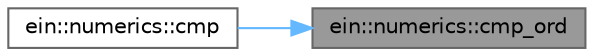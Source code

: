 digraph "ein::numerics::cmp_ord"
{
 // LATEX_PDF_SIZE
  bgcolor="transparent";
  edge [fontname=Helvetica,fontsize=10,labelfontname=Helvetica,labelfontsize=10];
  node [fontname=Helvetica,fontsize=10,shape=box,height=0.2,width=0.4];
  rankdir="RL";
  Node1 [id="Node000001",label="ein::numerics::cmp_ord",height=0.2,width=0.4,color="gray40", fillcolor="grey60", style="filled", fontcolor="black",tooltip=" "];
  Node1 -> Node2 [id="edge1_Node000001_Node000002",dir="back",color="steelblue1",style="solid",tooltip=" "];
  Node2 [id="Node000002",label="ein::numerics::cmp",height=0.2,width=0.4,color="grey40", fillcolor="white", style="filled",URL="$de/df9/namespaceein_1_1numerics.html#a1df7ba29c28b6ebc76b2dfec34aea3af",tooltip="perform an avx512 style floating point comparison for scalar values."];
}
